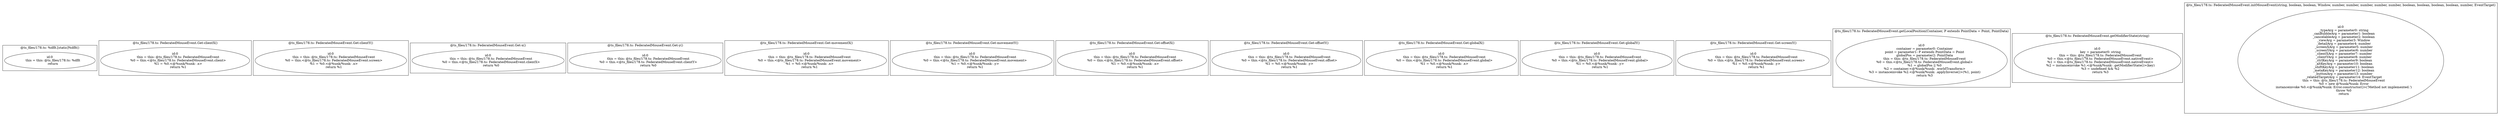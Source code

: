 digraph "178.ts" {
subgraph "cluster_@ts_files/178.ts: %dflt.[static]%dflt()" {
  label="@ts_files/178.ts: %dflt.[static]%dflt()";
  Node33800 [label="id:0
      this = this: @ts_files/178.ts: %dflt
      return"];
}
subgraph "cluster_@ts_files/178.ts: FederatedMouseEvent.Get-clientX()" {
  label="@ts_files/178.ts: FederatedMouseEvent.Get-clientX()";
  Node46170 [label="id:0
      this = this: @ts_files/178.ts: FederatedMouseEvent
      %0 = this.<@ts_files/178.ts: FederatedMouseEvent.client>
      %1 = %0.<@%unk/%unk: .x>
      return %1"];
}
subgraph "cluster_@ts_files/178.ts: FederatedMouseEvent.Get-clientY()" {
  label="@ts_files/178.ts: FederatedMouseEvent.Get-clientY()";
  Node46180 [label="id:0
      this = this: @ts_files/178.ts: FederatedMouseEvent
      %0 = this.<@ts_files/178.ts: FederatedMouseEvent.client>
      %1 = %0.<@%unk/%unk: .y>
      return %1"];
}
subgraph "cluster_@ts_files/178.ts: FederatedMouseEvent.Get-x()" {
  label="@ts_files/178.ts: FederatedMouseEvent.Get-x()";
  Node40100 [label="id:0
      this = this: @ts_files/178.ts: FederatedMouseEvent
      %0 = this.<@ts_files/178.ts: FederatedMouseEvent.clientX>
      return %0"];
}
subgraph "cluster_@ts_files/178.ts: FederatedMouseEvent.Get-y()" {
  label="@ts_files/178.ts: FederatedMouseEvent.Get-y()";
  Node40110 [label="id:0
      this = this: @ts_files/178.ts: FederatedMouseEvent
      %0 = this.<@ts_files/178.ts: FederatedMouseEvent.clientY>
      return %0"];
}
subgraph "cluster_@ts_files/178.ts: FederatedMouseEvent.Get-movementX()" {
  label="@ts_files/178.ts: FederatedMouseEvent.Get-movementX()";
  Node48530 [label="id:0
      this = this: @ts_files/178.ts: FederatedMouseEvent
      %0 = this.<@ts_files/178.ts: FederatedMouseEvent.movement>
      %1 = %0.<@%unk/%unk: .x>
      return %1"];
}
subgraph "cluster_@ts_files/178.ts: FederatedMouseEvent.Get-movementY()" {
  label="@ts_files/178.ts: FederatedMouseEvent.Get-movementY()";
  Node48540 [label="id:0
      this = this: @ts_files/178.ts: FederatedMouseEvent
      %0 = this.<@ts_files/178.ts: FederatedMouseEvent.movement>
      %1 = %0.<@%unk/%unk: .y>
      return %1"];
}
subgraph "cluster_@ts_files/178.ts: FederatedMouseEvent.Get-offsetX()" {
  label="@ts_files/178.ts: FederatedMouseEvent.Get-offsetX()";
  Node46250 [label="id:0
      this = this: @ts_files/178.ts: FederatedMouseEvent
      %0 = this.<@ts_files/178.ts: FederatedMouseEvent.offset>
      %1 = %0.<@%unk/%unk: .x>
      return %1"];
}
subgraph "cluster_@ts_files/178.ts: FederatedMouseEvent.Get-offsetY()" {
  label="@ts_files/178.ts: FederatedMouseEvent.Get-offsetY()";
  Node46260 [label="id:0
      this = this: @ts_files/178.ts: FederatedMouseEvent
      %0 = this.<@ts_files/178.ts: FederatedMouseEvent.offset>
      %1 = %0.<@%unk/%unk: .y>
      return %1"];
}
subgraph "cluster_@ts_files/178.ts: FederatedMouseEvent.Get-globalX()" {
  label="@ts_files/178.ts: FederatedMouseEvent.Get-globalX()";
  Node46030 [label="id:0
      this = this: @ts_files/178.ts: FederatedMouseEvent
      %0 = this.<@ts_files/178.ts: FederatedMouseEvent.global>
      %1 = %0.<@%unk/%unk: .x>
      return %1"];
}
subgraph "cluster_@ts_files/178.ts: FederatedMouseEvent.Get-globalY()" {
  label="@ts_files/178.ts: FederatedMouseEvent.Get-globalY()";
  Node46040 [label="id:0
      this = this: @ts_files/178.ts: FederatedMouseEvent
      %0 = this.<@ts_files/178.ts: FederatedMouseEvent.global>
      %1 = %0.<@%unk/%unk: .y>
      return %1"];
}
subgraph "cluster_@ts_files/178.ts: FederatedMouseEvent.Get-screenX()" {
  label="@ts_files/178.ts: FederatedMouseEvent.Get-screenX()";
  Node46180 [label="id:0
      this = this: @ts_files/178.ts: FederatedMouseEvent
      %0 = this.<@ts_files/178.ts: FederatedMouseEvent.screen>
      %1 = %0.<@%unk/%unk: .x>
      return %1"];
}
subgraph "cluster_@ts_files/178.ts: FederatedMouseEvent.Get-screenY()" {
  label="@ts_files/178.ts: FederatedMouseEvent.Get-screenY()";
  Node46190 [label="id:0
      this = this: @ts_files/178.ts: FederatedMouseEvent
      %0 = this.<@ts_files/178.ts: FederatedMouseEvent.screen>
      %1 = %0.<@%unk/%unk: .y>
      return %1"];
}
subgraph "cluster_@ts_files/178.ts: FederatedMouseEvent.getLocalPosition(Container, P extends PointData = Point, PointData)" {
  label="@ts_files/178.ts: FederatedMouseEvent.getLocalPosition(Container, P extends PointData = Point, PointData)";
  Node96580 [label="id:0
      container = parameter0: Container
      point = parameter1: P extends PointData = Point
      globalPos = parameter2: PointData
      this = this: @ts_files/178.ts: FederatedMouseEvent
      %0 = this.<@ts_files/178.ts: FederatedMouseEvent.global>
      %1 = globalPos || %0
      %2 = container.<@%unk/%unk: .worldTransform>
      %3 = instanceinvoke %2.<@%unk/%unk: .applyInverse()>(%1, point)
      return %3"];
}
subgraph "cluster_@ts_files/178.ts: FederatedMouseEvent.getModifierState(string)" {
  label="@ts_files/178.ts: FederatedMouseEvent.getModifierState(string)";
  Node58680 [label="id:0
      key = parameter0: string
      this = this: @ts_files/178.ts: FederatedMouseEvent
      %0 = this.<@ts_files/178.ts: FederatedMouseEvent.nativeEvent>
      %1 = this.<@ts_files/178.ts: FederatedMouseEvent.nativeEvent>
      %2 = instanceinvoke %1.<@%unk/%unk: .getModifierState()>(key)
      %3 = undefined && %2
      return %3"];
}
subgraph "cluster_@ts_files/178.ts: FederatedMouseEvent.initMouseEvent(string, boolean, boolean, Window, number, number, number, number, number, boolean, boolean, boolean, boolean, number, EventTarget)" {
  label="@ts_files/178.ts: FederatedMouseEvent.initMouseEvent(string, boolean, boolean, Window, number, number, number, number, number, boolean, boolean, boolean, boolean, number, EventTarget)";
  Node168260 [label="id:0
      _typeArg = parameter0: string
      _canBubbleArg = parameter1: boolean
      _cancelableArg = parameter2: boolean
      _viewArg = parameter3: Window
      _detailArg = parameter4: number
      _screenXArg = parameter5: number
      _screenYArg = parameter6: number
      _clientXArg = parameter7: number
      _clientYArg = parameter8: number
      _ctrlKeyArg = parameter9: boolean
      _altKeyArg = parameter10: boolean
      _shiftKeyArg = parameter11: boolean
      _metaKeyArg = parameter12: boolean
      _buttonArg = parameter13: number
      _relatedTargetArg = parameter14: EventTarget
      this = this: @ts_files/178.ts: FederatedMouseEvent
      %0 = new @%unk/%unk: Error
      instanceinvoke %0.<@%unk/%unk: Error.constructor()>('Method not implemented.')
      throw %0
      return"];
}
}
